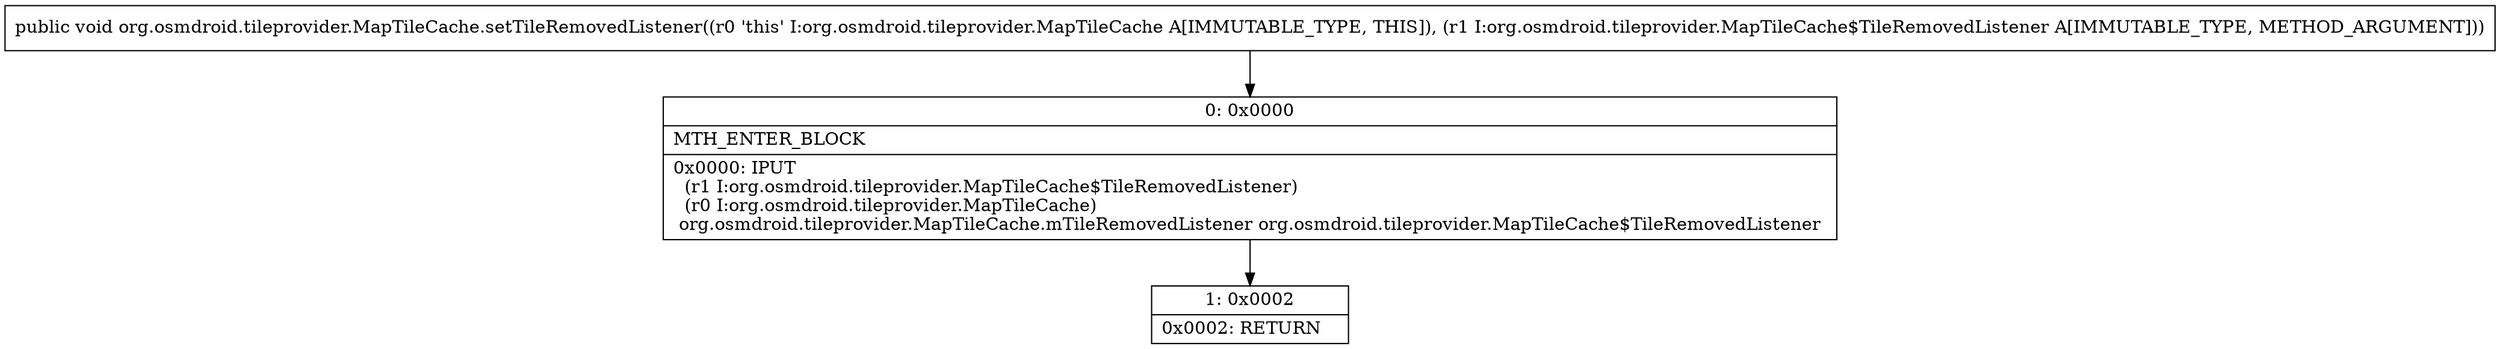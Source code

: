 digraph "CFG fororg.osmdroid.tileprovider.MapTileCache.setTileRemovedListener(Lorg\/osmdroid\/tileprovider\/MapTileCache$TileRemovedListener;)V" {
Node_0 [shape=record,label="{0\:\ 0x0000|MTH_ENTER_BLOCK\l|0x0000: IPUT  \l  (r1 I:org.osmdroid.tileprovider.MapTileCache$TileRemovedListener)\l  (r0 I:org.osmdroid.tileprovider.MapTileCache)\l org.osmdroid.tileprovider.MapTileCache.mTileRemovedListener org.osmdroid.tileprovider.MapTileCache$TileRemovedListener \l}"];
Node_1 [shape=record,label="{1\:\ 0x0002|0x0002: RETURN   \l}"];
MethodNode[shape=record,label="{public void org.osmdroid.tileprovider.MapTileCache.setTileRemovedListener((r0 'this' I:org.osmdroid.tileprovider.MapTileCache A[IMMUTABLE_TYPE, THIS]), (r1 I:org.osmdroid.tileprovider.MapTileCache$TileRemovedListener A[IMMUTABLE_TYPE, METHOD_ARGUMENT])) }"];
MethodNode -> Node_0;
Node_0 -> Node_1;
}

